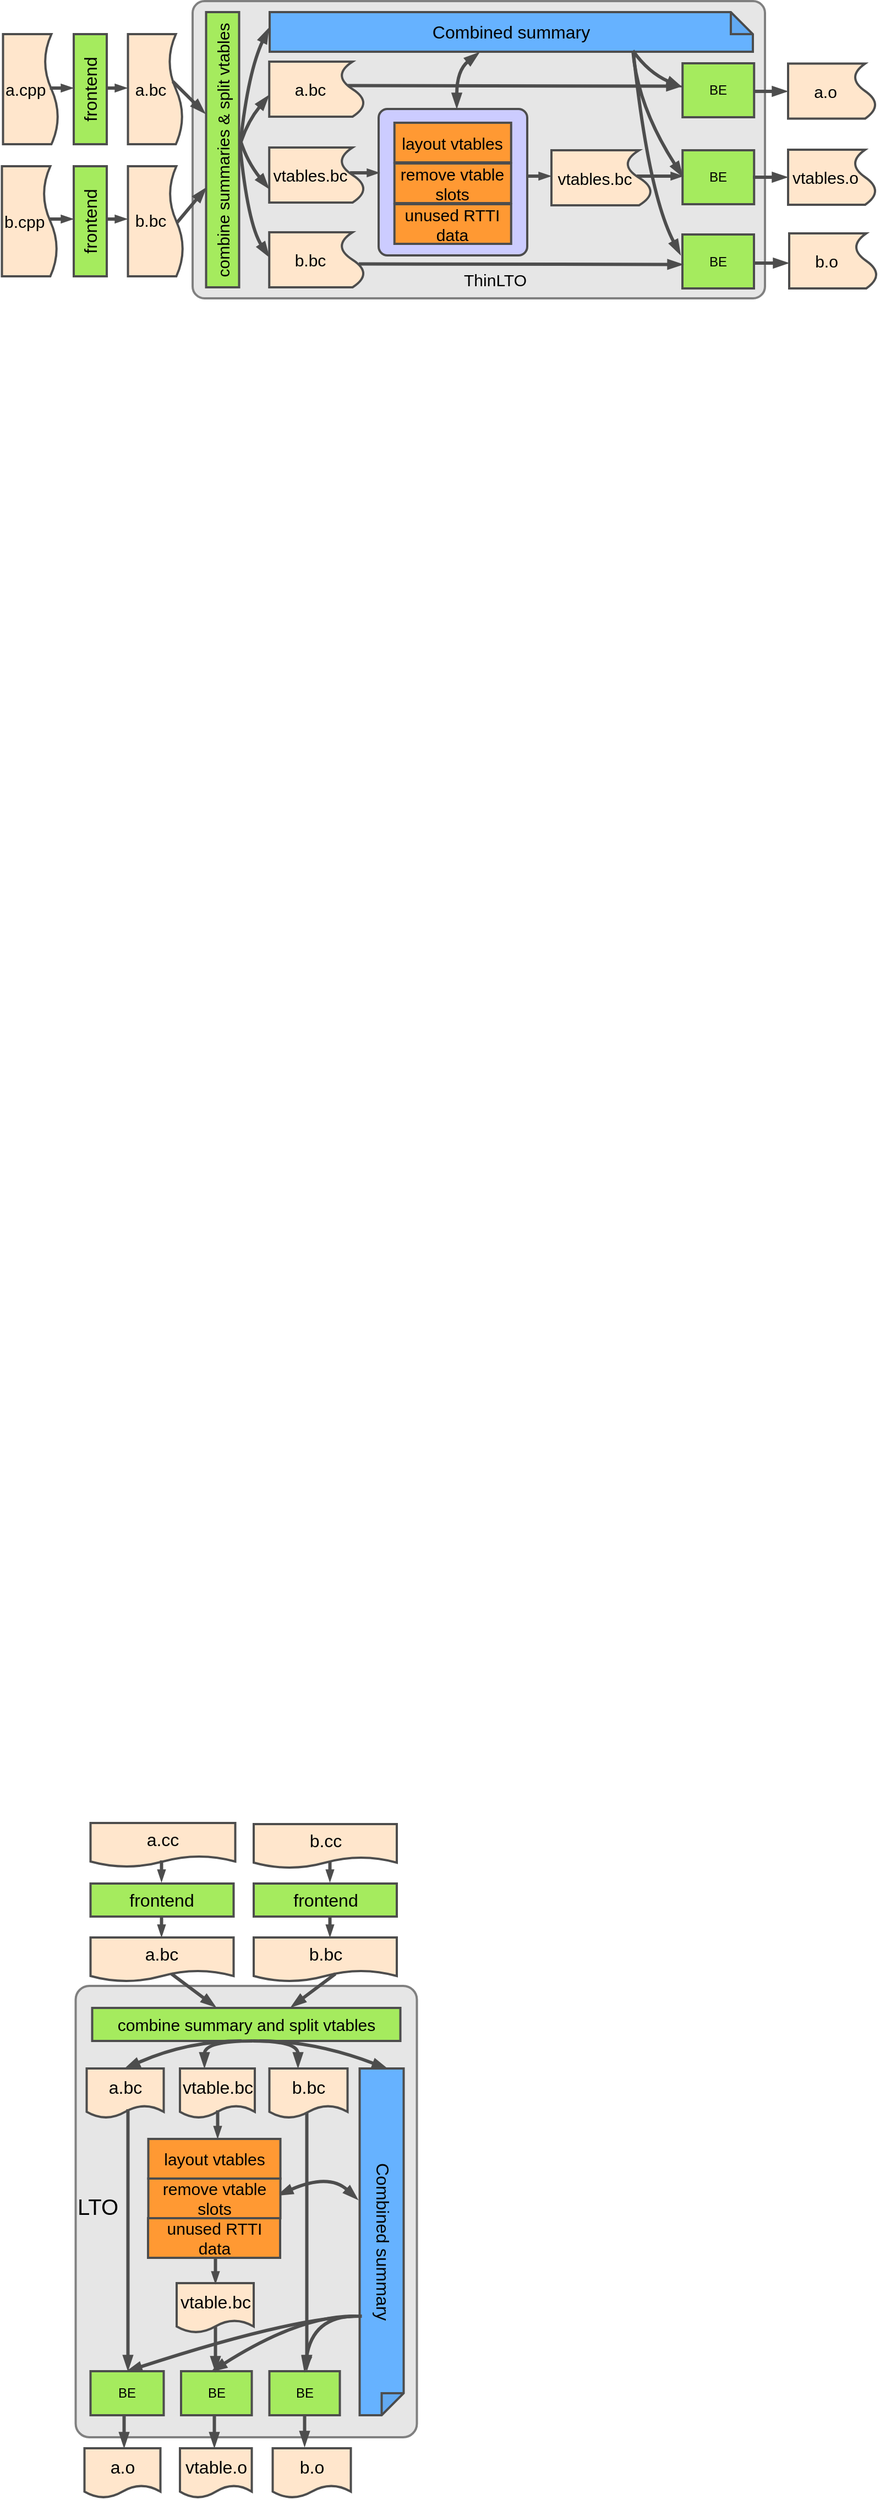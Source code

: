 <mxfile version="24.8.3">
  <diagram name="第 1 页" id="2zGuADt7pfGiUC1_mc8X">
    <mxGraphModel dx="1085" dy="1898" grid="1" gridSize="10" guides="1" tooltips="1" connect="1" arrows="1" fold="1" page="1" pageScale="1" pageWidth="827" pageHeight="1169" math="0" shadow="0">
      <root>
        <mxCell id="0" />
        <mxCell id="1" parent="0" />
        <mxCell id="jAHG6xBxYQ2-jfnXK-rG-210" value="" style="rounded=1;whiteSpace=wrap;html=1;strokeWidth=2;strokeColor=#808080;fillColor=#E6E6E6;perimeterSpacing=0;glass=0;imageWidth=24;arcSize=4;absoluteArcSize=0;direction=south;" vertex="1" parent="1">
          <mxGeometry x="196" y="-525" width="520" height="270" as="geometry" />
        </mxCell>
        <mxCell id="jAHG6xBxYQ2-jfnXK-rG-253" value="" style="rounded=1;whiteSpace=wrap;html=1;fillColor=#CCCCFF;arcSize=6;strokeWidth=2;strokeColor=#4D4D4D;" vertex="1" parent="1">
          <mxGeometry x="365" y="-427" width="135" height="133" as="geometry" />
        </mxCell>
        <mxCell id="jAHG6xBxYQ2-jfnXK-rG-115" value="" style="rounded=1;whiteSpace=wrap;html=1;strokeWidth=2;strokeColor=#808080;fillColor=#E6E6E6;perimeterSpacing=0;glass=0;imageWidth=24;arcSize=4;absoluteArcSize=0;" vertex="1" parent="1">
          <mxGeometry x="89.75" y="1278" width="310" height="410" as="geometry" />
        </mxCell>
        <mxCell id="jAHG6xBxYQ2-jfnXK-rG-61" value="&lt;font style=&quot;font-size: 16px;&quot;&gt;b.cc&lt;/font&gt;" style="shape=document;whiteSpace=wrap;html=1;boundedLbl=1;size=0.25;direction=east;fillColor=#FFE6CC;strokeWidth=2;strokeColor=#4D4D4D;portConstraintRotation=0;autosize=0;fixedWidth=0;noLabel=0;portConstraint=none;" vertex="1" parent="1">
          <mxGeometry x="251.5" y="1131" width="130" height="40" as="geometry" />
        </mxCell>
        <mxCell id="jAHG6xBxYQ2-jfnXK-rG-63" value="&lt;font style=&quot;font-size: 16px;&quot;&gt;frontend&lt;/font&gt;" style="rounded=0;whiteSpace=wrap;html=1;fillColor=#A5EB5E;strokeWidth=2;strokeColor=#4D4D4D;" vertex="1" parent="1">
          <mxGeometry x="251.5" y="1185" width="130" height="30" as="geometry" />
        </mxCell>
        <mxCell id="jAHG6xBxYQ2-jfnXK-rG-65" value="&lt;font style=&quot;font-size: 16px;&quot;&gt;a.bc&lt;/font&gt;" style="shape=document;whiteSpace=wrap;html=1;boundedLbl=1;size=0.25;direction=east;fillColor=#FFE6CC;strokeWidth=2;strokeColor=#4D4D4D;" vertex="1" parent="1">
          <mxGeometry x="103.25" y="1234" width="130" height="40" as="geometry" />
        </mxCell>
        <mxCell id="jAHG6xBxYQ2-jfnXK-rG-66" value="&lt;font style=&quot;font-size: 16px;&quot;&gt;b.bc&lt;/font&gt;" style="shape=document;whiteSpace=wrap;html=1;boundedLbl=1;size=0.25;direction=east;fillColor=#FFE6CC;strokeWidth=2;strokeColor=#4D4D4D;" vertex="1" parent="1">
          <mxGeometry x="251.5" y="1234" width="130" height="40" as="geometry" />
        </mxCell>
        <mxCell id="jAHG6xBxYQ2-jfnXK-rG-67" value="&lt;font style=&quot;font-size: 16px;&quot;&gt;Combined summary&lt;/font&gt;" style="shape=note;whiteSpace=wrap;html=1;backgroundOutline=1;darkOpacity=0.05;direction=east;flipV=1;size=20;textDirection=vertical-lr;fillColor=#66B2FF;strokeWidth=2;strokeColor=#4D4D4D;" vertex="1" parent="1">
          <mxGeometry x="347.75" y="1353" width="40" height="315" as="geometry" />
        </mxCell>
        <mxCell id="jAHG6xBxYQ2-jfnXK-rG-68" value="&lt;font style=&quot;font-size: 15px;&quot;&gt;combine summary and split vtables&lt;/font&gt;" style="rounded=0;whiteSpace=wrap;html=1;strokeWidth=2;fillColor=#A5EB5E;strokeColor=#4D4D4D;" vertex="1" parent="1">
          <mxGeometry x="104.75" y="1298" width="280" height="30" as="geometry" />
        </mxCell>
        <mxCell id="jAHG6xBxYQ2-jfnXK-rG-69" value="&lt;font style=&quot;font-size: 16px;&quot;&gt;a.bc&lt;/font&gt;" style="shape=document;whiteSpace=wrap;html=1;boundedLbl=1;size=0.25;direction=east;strokeWidth=2;strokeColor=#4D4D4D;fillColor=#FFE6CC;" vertex="1" parent="1">
          <mxGeometry x="99.75" y="1353" width="70" height="45" as="geometry" />
        </mxCell>
        <mxCell id="jAHG6xBxYQ2-jfnXK-rG-70" value="&lt;font style=&quot;font-size: 16px;&quot;&gt;vtable.bc&lt;/font&gt;" style="shape=document;whiteSpace=wrap;html=1;boundedLbl=1;size=0.25;direction=east;strokeWidth=2;strokeColor=#4D4D4D;fillColor=#FFE6CC;" vertex="1" parent="1">
          <mxGeometry x="184.5" y="1353" width="68" height="45" as="geometry" />
        </mxCell>
        <mxCell id="jAHG6xBxYQ2-jfnXK-rG-71" value="&lt;font style=&quot;font-size: 16px;&quot;&gt;b.bc&lt;/font&gt;" style="shape=document;whiteSpace=wrap;html=1;boundedLbl=1;size=0.25;direction=east;strokeWidth=2;strokeColor=#4D4D4D;fillColor=#FFE6CC;" vertex="1" parent="1">
          <mxGeometry x="265.75" y="1353" width="71" height="45" as="geometry" />
        </mxCell>
        <mxCell id="jAHG6xBxYQ2-jfnXK-rG-73" value="&lt;font style=&quot;font-size: 16px;&quot;&gt;a.cc&lt;/font&gt;" style="shape=document;whiteSpace=wrap;html=1;boundedLbl=1;size=0.25;direction=east;fillColor=#FFE6CC;strokeWidth=2;strokeColor=#4D4D4D;" vertex="1" parent="1">
          <mxGeometry x="103.25" y="1130" width="131.5" height="40" as="geometry" />
        </mxCell>
        <mxCell id="jAHG6xBxYQ2-jfnXK-rG-75" value="&lt;font style=&quot;font-size: 16px;&quot;&gt;frontend&lt;/font&gt;" style="rounded=0;whiteSpace=wrap;html=1;fillColor=#A5EB5E;strokeWidth=2;strokeColor=#4D4D4D;" vertex="1" parent="1">
          <mxGeometry x="103.25" y="1185" width="130" height="30" as="geometry" />
        </mxCell>
        <mxCell id="jAHG6xBxYQ2-jfnXK-rG-80" value="&lt;font style=&quot;font-size: 16px;&quot;&gt;vtable.bc&lt;/font&gt;" style="shape=document;whiteSpace=wrap;html=1;boundedLbl=1;size=0.25;direction=east;strokeWidth=2;fillColor=#FFE6CC;strokeColor=#4D4D4D;" vertex="1" parent="1">
          <mxGeometry x="181.5" y="1548" width="70" height="45" as="geometry" />
        </mxCell>
        <mxCell id="jAHG6xBxYQ2-jfnXK-rG-81" value="BE" style="rounded=0;whiteSpace=wrap;html=1;strokeWidth=2;fillColor=#A5EB5E;strokeColor=#4D4D4D;" vertex="1" parent="1">
          <mxGeometry x="103.25" y="1628" width="66.5" height="40" as="geometry" />
        </mxCell>
        <mxCell id="jAHG6xBxYQ2-jfnXK-rG-82" value="BE" style="rounded=0;whiteSpace=wrap;html=1;strokeWidth=2;fillColor=#A5EB5E;strokeColor=#4D4D4D;" vertex="1" parent="1">
          <mxGeometry x="185.5" y="1628" width="64.25" height="40" as="geometry" />
        </mxCell>
        <mxCell id="jAHG6xBxYQ2-jfnXK-rG-84" value="BE" style="rounded=0;whiteSpace=wrap;html=1;strokeWidth=2;fillColor=#A5EB5E;strokeColor=#4D4D4D;" vertex="1" parent="1">
          <mxGeometry x="265.75" y="1628" width="64" height="40" as="geometry" />
        </mxCell>
        <mxCell id="jAHG6xBxYQ2-jfnXK-rG-91" value="" style="curved=1;endArrow=none;html=1;rounded=0;strokeWidth=3;endFill=0;startArrow=blockThin;startFill=1;exitX=0.5;exitY=0;exitDx=0;exitDy=0;strokeColor=#4D4D4D;" edge="1" parent="1" source="jAHG6xBxYQ2-jfnXK-rG-69">
          <mxGeometry width="50" height="50" relative="1" as="geometry">
            <mxPoint x="160.5" y="1358" as="sourcePoint" />
            <mxPoint x="240.5" y="1328" as="targetPoint" />
            <Array as="points">
              <mxPoint x="190.5" y="1328" />
            </Array>
          </mxGeometry>
        </mxCell>
        <mxCell id="jAHG6xBxYQ2-jfnXK-rG-92" value="" style="curved=1;endArrow=none;html=1;rounded=0;strokeWidth=3;endFill=0;startArrow=blockThin;startFill=1;strokeColor=#4D4D4D;" edge="1" parent="1">
          <mxGeometry width="50" height="50" relative="1" as="geometry">
            <mxPoint x="206.75" y="1352" as="sourcePoint" />
            <mxPoint x="250.75" y="1328" as="targetPoint" />
            <Array as="points">
              <mxPoint x="206.75" y="1328" />
            </Array>
          </mxGeometry>
        </mxCell>
        <mxCell id="jAHG6xBxYQ2-jfnXK-rG-93" value="" style="curved=1;endArrow=none;html=1;rounded=0;strokeWidth=3;endFill=0;startArrow=blockThin;startFill=1;exitX=0.5;exitY=0;exitDx=0;exitDy=0;strokeColor=#4D4D4D;" edge="1" parent="1">
          <mxGeometry width="50" height="50" relative="1" as="geometry">
            <mxPoint x="291.75" y="1352" as="sourcePoint" />
            <mxPoint x="250.75" y="1328" as="targetPoint" />
            <Array as="points">
              <mxPoint x="291.75" y="1328" />
            </Array>
          </mxGeometry>
        </mxCell>
        <mxCell id="jAHG6xBxYQ2-jfnXK-rG-94" value="" style="curved=1;endArrow=none;html=1;rounded=0;strokeWidth=3;endFill=0;startArrow=blockThin;startFill=1;exitX=0.5;exitY=0;exitDx=0;exitDy=0;strokeColor=#4D4D4D;" edge="1" parent="1">
          <mxGeometry width="50" height="50" relative="1" as="geometry">
            <mxPoint x="372.5" y="1353" as="sourcePoint" />
            <mxPoint x="256.75" y="1328" as="targetPoint" />
            <Array as="points">
              <mxPoint x="306.75" y="1328" />
            </Array>
          </mxGeometry>
        </mxCell>
        <mxCell id="jAHG6xBxYQ2-jfnXK-rG-95" value="" style="endArrow=none;html=1;rounded=0;endFill=0;startArrow=blockThin;startFill=1;strokeWidth=3;strokeColor=#4D4D4D;" edge="1" parent="1">
          <mxGeometry width="50" height="50" relative="1" as="geometry">
            <mxPoint x="137.25" y="1627" as="sourcePoint" />
            <mxPoint x="137.25" y="1390" as="targetPoint" />
          </mxGeometry>
        </mxCell>
        <mxCell id="jAHG6xBxYQ2-jfnXK-rG-96" value="" style="endArrow=none;html=1;rounded=0;endFill=0;startArrow=blockThin;startFill=1;strokeWidth=3;strokeColor=#4D4D4D;" edge="1" parent="1">
          <mxGeometry width="50" height="50" relative="1" as="geometry">
            <mxPoint x="299.75" y="1627" as="sourcePoint" />
            <mxPoint x="299.75" y="1393" as="targetPoint" />
          </mxGeometry>
        </mxCell>
        <mxCell id="jAHG6xBxYQ2-jfnXK-rG-98" value="" style="endArrow=none;html=1;rounded=0;endFill=0;startArrow=blockThin;startFill=1;strokeWidth=3;strokeColor=#4D4D4D;" edge="1" parent="1">
          <mxGeometry width="50" height="50" relative="1" as="geometry">
            <mxPoint x="216.75" y="1628" as="sourcePoint" />
            <mxPoint x="216.75" y="1587" as="targetPoint" />
          </mxGeometry>
        </mxCell>
        <mxCell id="jAHG6xBxYQ2-jfnXK-rG-99" value="" style="curved=1;endArrow=blockThin;html=1;rounded=0;strokeWidth=3;strokeColor=#4D4D4D;endFill=1;" edge="1" parent="1">
          <mxGeometry width="50" height="50" relative="1" as="geometry">
            <mxPoint x="344.75" y="1578" as="sourcePoint" />
            <mxPoint x="297.75" y="1628" as="targetPoint" />
            <Array as="points">
              <mxPoint x="304.76" y="1578" />
            </Array>
          </mxGeometry>
        </mxCell>
        <mxCell id="jAHG6xBxYQ2-jfnXK-rG-102" value="" style="curved=1;endArrow=blockThin;html=1;rounded=0;strokeWidth=3;strokeColor=#4D4D4D;endFill=1;" edge="1" parent="1">
          <mxGeometry width="50" height="50" relative="1" as="geometry">
            <mxPoint x="342.26" y="1578" as="sourcePoint" />
            <mxPoint x="213.75" y="1628" as="targetPoint" />
            <Array as="points">
              <mxPoint x="292.26" y="1578" />
            </Array>
          </mxGeometry>
        </mxCell>
        <mxCell id="jAHG6xBxYQ2-jfnXK-rG-103" value="" style="curved=1;endArrow=blockThin;html=1;rounded=0;strokeWidth=3;entryX=0.5;entryY=0;entryDx=0;entryDy=0;strokeColor=#4D4D4D;endFill=1;" edge="1" parent="1" target="jAHG6xBxYQ2-jfnXK-rG-81">
          <mxGeometry width="50" height="50" relative="1" as="geometry">
            <mxPoint x="349.75" y="1578" as="sourcePoint" />
            <mxPoint x="219.75" y="1638" as="targetPoint" />
            <Array as="points">
              <mxPoint x="289.75" y="1578" />
            </Array>
          </mxGeometry>
        </mxCell>
        <mxCell id="jAHG6xBxYQ2-jfnXK-rG-104" value="" style="curved=1;endArrow=blockThin;html=1;rounded=0;strokeWidth=3;entryX=1;entryY=0.5;entryDx=0;entryDy=0;exitX=-0.05;exitY=0.623;exitDx=0;exitDy=0;exitPerimeter=0;startArrow=blockThin;startFill=1;endFill=1;strokeColor=#4D4D4D;" edge="1" parent="1" source="jAHG6xBxYQ2-jfnXK-rG-67">
          <mxGeometry width="50" height="50" relative="1" as="geometry">
            <mxPoint x="359.75" y="1588" as="sourcePoint" />
            <mxPoint x="273.75" y="1468" as="targetPoint" />
            <Array as="points">
              <mxPoint x="319.75" y="1448" />
            </Array>
          </mxGeometry>
        </mxCell>
        <mxCell id="jAHG6xBxYQ2-jfnXK-rG-107" value="" style="endArrow=blockThin;html=1;rounded=0;strokeWidth=3;endFill=1;strokeColor=#4D4D4D;startSize=5;endSize=3;" edge="1" parent="1">
          <mxGeometry width="50" height="50" relative="1" as="geometry">
            <mxPoint x="218.75" y="1391" as="sourcePoint" />
            <mxPoint x="218.75" y="1416" as="targetPoint" />
          </mxGeometry>
        </mxCell>
        <mxCell id="jAHG6xBxYQ2-jfnXK-rG-108" value="" style="endArrow=blockThin;html=1;rounded=0;strokeWidth=3;endFill=1;strokeColor=#4D4D4D;endSize=3;" edge="1" parent="1">
          <mxGeometry width="50" height="50" relative="1" as="geometry">
            <mxPoint x="216.75" y="1525" as="sourcePoint" />
            <mxPoint x="216.75" y="1548" as="targetPoint" />
          </mxGeometry>
        </mxCell>
        <mxCell id="jAHG6xBxYQ2-jfnXK-rG-110" value="&lt;font style=&quot;font-size: 15px;&quot;&gt;layout vtables&lt;/font&gt;" style="rounded=0;whiteSpace=wrap;html=1;strokeWidth=2;fillColor=#FF9933;strokeColor=#4D4D4D;" vertex="1" parent="1">
          <mxGeometry x="155.75" y="1417" width="120" height="36" as="geometry" />
        </mxCell>
        <mxCell id="jAHG6xBxYQ2-jfnXK-rG-111" value="&lt;font style=&quot;font-size: 15px;&quot;&gt;remove vtable slots&lt;/font&gt;" style="rounded=0;whiteSpace=wrap;html=1;strokeWidth=2;strokeColor=#4D4D4D;fillColor=#FF9933;" vertex="1" parent="1">
          <mxGeometry x="155.75" y="1453" width="120" height="36" as="geometry" />
        </mxCell>
        <mxCell id="jAHG6xBxYQ2-jfnXK-rG-113" value="&lt;span style=&quot;font-size: 15px;&quot;&gt;unused RTTI data&lt;/span&gt;" style="rounded=0;whiteSpace=wrap;html=1;strokeWidth=2;strokeColor=#4D4D4D;fillColor=#FF9933;" vertex="1" parent="1">
          <mxGeometry x="155.5" y="1489" width="120" height="36" as="geometry" />
        </mxCell>
        <mxCell id="jAHG6xBxYQ2-jfnXK-rG-116" value="" style="endArrow=blockThin;html=1;rounded=0;strokeWidth=3;endFill=1;exitX=0.473;exitY=1;exitDx=0;exitDy=0;exitPerimeter=0;strokeColor=#4D4D4D;" edge="1" parent="1">
          <mxGeometry width="50" height="50" relative="1" as="geometry">
            <mxPoint x="325.75" y="1267" as="sourcePoint" />
            <mxPoint x="285.75" y="1297" as="targetPoint" />
          </mxGeometry>
        </mxCell>
        <mxCell id="jAHG6xBxYQ2-jfnXK-rG-117" value="" style="endArrow=blockThin;html=1;rounded=0;strokeWidth=3;endFill=1;strokeColor=#4D4D4D;endSize=3;" edge="1" parent="1">
          <mxGeometry width="50" height="50" relative="1" as="geometry">
            <mxPoint x="320.75" y="1214" as="sourcePoint" />
            <mxPoint x="320.75" y="1233" as="targetPoint" />
          </mxGeometry>
        </mxCell>
        <mxCell id="jAHG6xBxYQ2-jfnXK-rG-118" value="" style="endArrow=blockThin;html=1;rounded=0;strokeWidth=3;endFill=1;strokeColor=#4D4D4D;endSize=3;" edge="1" parent="1">
          <mxGeometry width="50" height="50" relative="1" as="geometry">
            <mxPoint x="167.75" y="1214" as="sourcePoint" />
            <mxPoint x="167.75" y="1233" as="targetPoint" />
          </mxGeometry>
        </mxCell>
        <mxCell id="jAHG6xBxYQ2-jfnXK-rG-119" value="" style="endArrow=blockThin;html=1;rounded=0;strokeWidth=3;endFill=1;strokeColor=#4D4D4D;endSize=3;" edge="1" parent="1">
          <mxGeometry width="50" height="50" relative="1" as="geometry">
            <mxPoint x="320.75" y="1165" as="sourcePoint" />
            <mxPoint x="320.75" y="1183" as="targetPoint" />
          </mxGeometry>
        </mxCell>
        <mxCell id="jAHG6xBxYQ2-jfnXK-rG-120" value="" style="endArrow=blockThin;html=1;rounded=0;strokeWidth=3;endFill=1;strokeColor=#4D4D4D;endSize=3;" edge="1" parent="1">
          <mxGeometry width="50" height="50" relative="1" as="geometry">
            <mxPoint x="167.75" y="1164" as="sourcePoint" />
            <mxPoint x="167.75" y="1183" as="targetPoint" />
          </mxGeometry>
        </mxCell>
        <mxCell id="jAHG6xBxYQ2-jfnXK-rG-121" value="&lt;font style=&quot;font-size: 16px;&quot;&gt;a.o&lt;/font&gt;" style="shape=document;whiteSpace=wrap;html=1;boundedLbl=1;size=0.25;direction=east;strokeWidth=2;strokeColor=#4D4D4D;fillColor=#FFE6CC;" vertex="1" parent="1">
          <mxGeometry x="97.75" y="1698" width="69" height="45" as="geometry" />
        </mxCell>
        <mxCell id="jAHG6xBxYQ2-jfnXK-rG-122" value="&lt;span style=&quot;font-size: 16px;&quot;&gt;vtable.o&lt;/span&gt;" style="shape=document;whiteSpace=wrap;html=1;boundedLbl=1;size=0.25;direction=east;strokeWidth=2;strokeColor=#4D4D4D;fillColor=#FFE6CC;" vertex="1" parent="1">
          <mxGeometry x="184.5" y="1698" width="65.25" height="45" as="geometry" />
        </mxCell>
        <mxCell id="jAHG6xBxYQ2-jfnXK-rG-123" value="&lt;font style=&quot;font-size: 16px;&quot;&gt;b.o&lt;/font&gt;" style="shape=document;whiteSpace=wrap;html=1;boundedLbl=1;size=0.25;direction=east;strokeWidth=2;strokeColor=#4D4D4D;fillColor=#FFE6CC;" vertex="1" parent="1">
          <mxGeometry x="268.75" y="1698" width="71" height="45" as="geometry" />
        </mxCell>
        <mxCell id="jAHG6xBxYQ2-jfnXK-rG-124" value="" style="endArrow=none;html=1;rounded=0;endFill=0;startArrow=blockThin;startFill=1;strokeWidth=3;strokeColor=#4D4D4D;" edge="1" parent="1">
          <mxGeometry width="50" height="50" relative="1" as="geometry">
            <mxPoint x="215.75" y="1697" as="sourcePoint" />
            <mxPoint x="215.75" y="1669" as="targetPoint" />
          </mxGeometry>
        </mxCell>
        <mxCell id="jAHG6xBxYQ2-jfnXK-rG-125" value="" style="endArrow=none;html=1;rounded=0;endFill=0;startArrow=blockThin;startFill=1;strokeWidth=3;strokeColor=#4D4D4D;" edge="1" parent="1">
          <mxGeometry width="50" height="50" relative="1" as="geometry">
            <mxPoint x="133.75" y="1697" as="sourcePoint" />
            <mxPoint x="133.75" y="1668" as="targetPoint" />
          </mxGeometry>
        </mxCell>
        <mxCell id="jAHG6xBxYQ2-jfnXK-rG-126" value="" style="endArrow=none;html=1;rounded=0;endFill=0;startArrow=blockThin;startFill=1;strokeWidth=3;strokeColor=#4D4D4D;" edge="1" parent="1">
          <mxGeometry width="50" height="50" relative="1" as="geometry">
            <mxPoint x="297.75" y="1696" as="sourcePoint" />
            <mxPoint x="297.75" y="1668" as="targetPoint" />
          </mxGeometry>
        </mxCell>
        <mxCell id="jAHG6xBxYQ2-jfnXK-rG-128" value="" style="endArrow=blockThin;html=1;rounded=0;strokeWidth=3;endFill=1;exitX=0.473;exitY=1;exitDx=0;exitDy=0;exitPerimeter=0;strokeColor=#4D4D4D;" edge="1" parent="1">
          <mxGeometry width="50" height="50" relative="1" as="geometry">
            <mxPoint x="176.75" y="1267" as="sourcePoint" />
            <mxPoint x="216.75" y="1297" as="targetPoint" />
          </mxGeometry>
        </mxCell>
        <mxCell id="jAHG6xBxYQ2-jfnXK-rG-129" value="&lt;font style=&quot;font-size: 20px;&quot;&gt;LTO&lt;/font&gt;" style="rounded=0;whiteSpace=wrap;html=1;fillColor=#E6E6E6;strokeColor=none;textDirection=rtl;flipH=1;flipV=1;direction=south;" vertex="1" parent="1">
          <mxGeometry x="94.75" y="1453" width="30" height="50" as="geometry" />
        </mxCell>
        <mxCell id="jAHG6xBxYQ2-jfnXK-rG-163" value="" style="curved=1;endArrow=blockThin;html=1;rounded=0;strokeWidth=3;endFill=1;startArrow=blockThin;startFill=1;strokeColor=#4D4D4D;" edge="1" parent="1">
          <mxGeometry width="50" height="50" relative="1" as="geometry">
            <mxPoint x="456" y="-478" as="sourcePoint" />
            <mxPoint x="436" y="-428" as="targetPoint" />
            <Array as="points">
              <mxPoint x="436" y="-462" />
            </Array>
          </mxGeometry>
        </mxCell>
        <mxCell id="jAHG6xBxYQ2-jfnXK-rG-189" value="&lt;font style=&quot;font-size: 15px;&quot;&gt;ThinLTO&lt;/font&gt;" style="rounded=0;whiteSpace=wrap;html=1;fillColor=#E6E6E6;strokeColor=none;textDirection=rtl;flipH=1;flipV=1;direction=south;" vertex="1" parent="1">
          <mxGeometry x="440.5" y="-282" width="60" height="20" as="geometry" />
        </mxCell>
        <mxCell id="jAHG6xBxYQ2-jfnXK-rG-192" value="&lt;font style=&quot;font-size: 15px;&quot;&gt;b.cpp&lt;/font&gt;" style="shape=document;whiteSpace=wrap;html=1;boundedLbl=1;size=0.25;direction=north;fillColor=#FFE6CC;strokeWidth=2;strokeColor=#4D4D4D;align=left;" vertex="1" parent="1">
          <mxGeometry x="22.75" y="-375" width="50.25" height="100" as="geometry" />
        </mxCell>
        <mxCell id="jAHG6xBxYQ2-jfnXK-rG-193" value="&lt;font style=&quot;font-size: 16px;&quot;&gt;frontend&lt;/font&gt;" style="rounded=0;whiteSpace=wrap;html=1;fillColor=#A5EB5E;strokeWidth=2;strokeColor=#4D4D4D;direction=south;textDirection=ltr;horizontal=0;" vertex="1" parent="1">
          <mxGeometry x="88" y="-495" width="30" height="100" as="geometry" />
        </mxCell>
        <mxCell id="jAHG6xBxYQ2-jfnXK-rG-206" value="&lt;font style=&quot;font-size: 16px;&quot;&gt;frontend&lt;/font&gt;" style="rounded=0;whiteSpace=wrap;html=1;fillColor=#A5EB5E;strokeWidth=2;strokeColor=#4D4D4D;direction=south;textDirection=ltr;horizontal=0;" vertex="1" parent="1">
          <mxGeometry x="88" y="-375" width="30" height="100" as="geometry" />
        </mxCell>
        <mxCell id="jAHG6xBxYQ2-jfnXK-rG-211" value="&lt;font style=&quot;font-size: 15px;&quot;&gt;combine summaries &amp;amp; split vtables&lt;/font&gt;" style="rounded=0;whiteSpace=wrap;html=1;fillColor=#A5EB5E;strokeWidth=2;strokeColor=#4D4D4D;direction=south;textDirection=ltr;horizontal=0;" vertex="1" parent="1">
          <mxGeometry x="208.25" y="-515" width="30" height="250" as="geometry" />
        </mxCell>
        <mxCell id="jAHG6xBxYQ2-jfnXK-rG-213" value="&lt;font style=&quot;font-size: 15px;&quot;&gt;a.bc&lt;/font&gt;" style="shape=document;whiteSpace=wrap;html=1;boundedLbl=1;size=0.25;direction=north;fillColor=#FFE6CC;strokeWidth=2;strokeColor=#4D4D4D;align=center;" vertex="1" parent="1">
          <mxGeometry x="265.62" y="-470" width="86.5" height="50" as="geometry" />
        </mxCell>
        <mxCell id="jAHG6xBxYQ2-jfnXK-rG-215" value="&lt;font style=&quot;font-size: 15px;&quot;&gt;vtables.bc&lt;/font&gt;" style="shape=document;whiteSpace=wrap;html=1;boundedLbl=1;size=0.25;direction=north;fillColor=#FFE6CC;strokeWidth=2;strokeColor=#4D4D4D;align=center;" vertex="1" parent="1">
          <mxGeometry x="265.62" y="-392" width="86.5" height="50" as="geometry" />
        </mxCell>
        <mxCell id="jAHG6xBxYQ2-jfnXK-rG-216" value="&lt;font style=&quot;font-size: 15px;&quot;&gt;b.bc&lt;/font&gt;" style="shape=document;whiteSpace=wrap;html=1;boundedLbl=1;size=0.25;direction=north;fillColor=#FFE6CC;strokeWidth=2;strokeColor=#4D4D4D;align=center;" vertex="1" parent="1">
          <mxGeometry x="265.62" y="-315" width="86.5" height="50" as="geometry" />
        </mxCell>
        <mxCell id="jAHG6xBxYQ2-jfnXK-rG-217" value="&lt;font style=&quot;font-size: 16px;&quot;&gt;Combined summary&lt;/font&gt;" style="shape=note;whiteSpace=wrap;html=1;backgroundOutline=1;darkOpacity=0.05;direction=south;flipV=1;size=20;textDirection=rtl;fillColor=#66B2FF;strokeWidth=2;strokeColor=#4D4D4D;" vertex="1" parent="1">
          <mxGeometry x="266" y="-515" width="439" height="36" as="geometry" />
        </mxCell>
        <mxCell id="jAHG6xBxYQ2-jfnXK-rG-218" value="&lt;font style=&quot;font-size: 15px;&quot;&gt;layout vtables&lt;/font&gt;" style="rounded=0;whiteSpace=wrap;html=1;strokeWidth=2;fillColor=#FF9933;strokeColor=#4D4D4D;" vertex="1" parent="1">
          <mxGeometry x="379.37" y="-414.5" width="106" height="36" as="geometry" />
        </mxCell>
        <mxCell id="jAHG6xBxYQ2-jfnXK-rG-219" value="&lt;font style=&quot;font-size: 15px;&quot;&gt;remove vtable slots&lt;/font&gt;" style="rounded=0;whiteSpace=wrap;html=1;strokeWidth=2;strokeColor=#4D4D4D;fillColor=#FF9933;" vertex="1" parent="1">
          <mxGeometry x="379.37" y="-377.5" width="106" height="36" as="geometry" />
        </mxCell>
        <mxCell id="jAHG6xBxYQ2-jfnXK-rG-220" value="&lt;span style=&quot;font-size: 15px;&quot;&gt;unused RTTI data&lt;/span&gt;" style="rounded=0;whiteSpace=wrap;html=1;strokeWidth=2;strokeColor=#4D4D4D;fillColor=#FF9933;" vertex="1" parent="1">
          <mxGeometry x="379.37" y="-340.5" width="106" height="36" as="geometry" />
        </mxCell>
        <mxCell id="jAHG6xBxYQ2-jfnXK-rG-221" value="&lt;font style=&quot;font-size: 15px;&quot;&gt;vtables.bc&lt;/font&gt;" style="shape=document;whiteSpace=wrap;html=1;boundedLbl=1;size=0.25;direction=north;fillColor=#FFE6CC;strokeWidth=2;strokeColor=#4D4D4D;align=center;" vertex="1" parent="1">
          <mxGeometry x="522" y="-389.5" width="91" height="50" as="geometry" />
        </mxCell>
        <mxCell id="jAHG6xBxYQ2-jfnXK-rG-222" value="BE" style="rounded=0;whiteSpace=wrap;html=1;strokeWidth=2;fillColor=#A5EB5E;strokeColor=#4D4D4D;direction=south;" vertex="1" parent="1">
          <mxGeometry x="641.12" y="-468.5" width="65" height="49" as="geometry" />
        </mxCell>
        <mxCell id="jAHG6xBxYQ2-jfnXK-rG-226" value="&lt;font style=&quot;font-size: 15px;&quot;&gt;a.cpp&lt;/font&gt;" style="shape=document;whiteSpace=wrap;html=1;boundedLbl=1;size=0.25;direction=north;fillColor=#FFE6CC;strokeWidth=2;strokeColor=#4D4D4D;align=left;" vertex="1" parent="1">
          <mxGeometry x="23.75" y="-495" width="50.25" height="100" as="geometry" />
        </mxCell>
        <mxCell id="jAHG6xBxYQ2-jfnXK-rG-227" value="&lt;blockquote style=&quot;margin: 0 0 0 40px; border: none; padding: 0px;&quot;&gt;&lt;br&gt;&lt;/blockquote&gt;" style="shape=document;whiteSpace=wrap;html=1;boundedLbl=1;size=0.25;direction=north;fillColor=#FFE6CC;strokeWidth=2;strokeColor=#4D4D4D;align=right;" vertex="1" parent="1">
          <mxGeometry x="137.25" y="-495" width="49.75" height="100" as="geometry" />
        </mxCell>
        <mxCell id="jAHG6xBxYQ2-jfnXK-rG-228" value="" style="shape=document;whiteSpace=wrap;html=1;boundedLbl=1;size=0.25;direction=north;fillColor=#FFE6CC;strokeWidth=2;strokeColor=#4D4D4D;align=left;" vertex="1" parent="1">
          <mxGeometry x="137.25" y="-375" width="50.25" height="100" as="geometry" />
        </mxCell>
        <mxCell id="jAHG6xBxYQ2-jfnXK-rG-229" value="BE" style="rounded=0;whiteSpace=wrap;html=1;strokeWidth=2;fillColor=#A5EB5E;strokeColor=#4D4D4D;direction=south;" vertex="1" parent="1">
          <mxGeometry x="641.12" y="-389.5" width="65" height="49" as="geometry" />
        </mxCell>
        <mxCell id="jAHG6xBxYQ2-jfnXK-rG-230" value="BE" style="rounded=0;whiteSpace=wrap;html=1;strokeWidth=2;fillColor=#A5EB5E;strokeColor=#4D4D4D;direction=south;" vertex="1" parent="1">
          <mxGeometry x="641" y="-313" width="65" height="49" as="geometry" />
        </mxCell>
        <mxCell id="jAHG6xBxYQ2-jfnXK-rG-232" value="" style="endArrow=none;html=1;rounded=0;endFill=0;startArrow=blockThin;startFill=1;strokeWidth=3;strokeColor=#4D4D4D;" edge="1" parent="1">
          <mxGeometry width="50" height="50" relative="1" as="geometry">
            <mxPoint x="641" y="-285.75" as="sourcePoint" />
            <mxPoint x="347" y="-286.25" as="targetPoint" />
          </mxGeometry>
        </mxCell>
        <mxCell id="jAHG6xBxYQ2-jfnXK-rG-233" value="" style="curved=1;endArrow=none;html=1;rounded=0;strokeWidth=3;endFill=0;startArrow=blockThin;startFill=1;strokeColor=#4D4D4D;" edge="1" parent="1">
          <mxGeometry width="50" height="50" relative="1" as="geometry">
            <mxPoint x="265" y="-500" as="sourcePoint" />
            <mxPoint x="239" y="-392" as="targetPoint" />
            <Array as="points">
              <mxPoint x="246" y="-460" />
            </Array>
          </mxGeometry>
        </mxCell>
        <mxCell id="jAHG6xBxYQ2-jfnXK-rG-234" value="" style="curved=1;endArrow=none;html=1;rounded=0;strokeWidth=3;endFill=0;startArrow=blockThin;startFill=1;strokeColor=#4D4D4D;" edge="1" parent="1">
          <mxGeometry width="50" height="50" relative="1" as="geometry">
            <mxPoint x="265.25" y="-293" as="sourcePoint" />
            <mxPoint x="239" y="-394" as="targetPoint" />
            <Array as="points">
              <mxPoint x="246.25" y="-322" />
            </Array>
          </mxGeometry>
        </mxCell>
        <mxCell id="jAHG6xBxYQ2-jfnXK-rG-235" value="" style="curved=1;endArrow=none;html=1;rounded=0;strokeWidth=3;endFill=0;startArrow=blockThin;startFill=1;strokeColor=#4D4D4D;" edge="1" parent="1">
          <mxGeometry width="50" height="50" relative="1" as="geometry">
            <mxPoint x="265" y="-439" as="sourcePoint" />
            <mxPoint x="239.25" y="-395" as="targetPoint" />
            <Array as="points">
              <mxPoint x="245.5" y="-415" />
            </Array>
          </mxGeometry>
        </mxCell>
        <mxCell id="jAHG6xBxYQ2-jfnXK-rG-236" value="" style="curved=1;endArrow=none;html=1;rounded=0;strokeWidth=3;endFill=0;startArrow=blockThin;startFill=1;strokeColor=#4D4D4D;" edge="1" parent="1">
          <mxGeometry width="50" height="50" relative="1" as="geometry">
            <mxPoint x="265" y="-355" as="sourcePoint" />
            <mxPoint x="239.25" y="-399" as="targetPoint" />
            <Array as="points">
              <mxPoint x="245.5" y="-379" />
            </Array>
          </mxGeometry>
        </mxCell>
        <mxCell id="jAHG6xBxYQ2-jfnXK-rG-239" value="" style="endArrow=blockThin;html=1;rounded=0;strokeWidth=3;endFill=1;strokeColor=#4D4D4D;endSize=3;" edge="1" parent="1">
          <mxGeometry width="50" height="50" relative="1" as="geometry">
            <mxPoint x="66.3" y="-446" as="sourcePoint" />
            <mxPoint x="87" y="-446" as="targetPoint" />
          </mxGeometry>
        </mxCell>
        <mxCell id="jAHG6xBxYQ2-jfnXK-rG-240" value="" style="endArrow=blockThin;html=1;rounded=0;strokeWidth=3;endFill=1;strokeColor=#4D4D4D;endSize=3;" edge="1" parent="1">
          <mxGeometry width="50" height="50" relative="1" as="geometry">
            <mxPoint x="117" y="-446" as="sourcePoint" />
            <mxPoint x="136" y="-446" as="targetPoint" />
          </mxGeometry>
        </mxCell>
        <mxCell id="jAHG6xBxYQ2-jfnXK-rG-242" value="" style="endArrow=blockThin;html=1;rounded=0;strokeWidth=3;endFill=1;strokeColor=#4D4D4D;endSize=3;" edge="1" parent="1">
          <mxGeometry width="50" height="50" relative="1" as="geometry">
            <mxPoint x="339" y="-369" as="sourcePoint" />
            <mxPoint x="365" y="-369" as="targetPoint" />
          </mxGeometry>
        </mxCell>
        <mxCell id="jAHG6xBxYQ2-jfnXK-rG-244" value="" style="curved=1;endArrow=blockThin;html=1;rounded=0;strokeWidth=3;strokeColor=#4D4D4D;endFill=1;" edge="1" parent="1">
          <mxGeometry width="50" height="50" relative="1" as="geometry">
            <mxPoint x="596" y="-480" as="sourcePoint" />
            <mxPoint x="640" y="-447" as="targetPoint" />
            <Array as="points">
              <mxPoint x="610" y="-460" />
            </Array>
          </mxGeometry>
        </mxCell>
        <mxCell id="jAHG6xBxYQ2-jfnXK-rG-246" value="&lt;font style=&quot;font-size: 15px;&quot;&gt;vtables.o&lt;/font&gt;" style="shape=document;whiteSpace=wrap;html=1;boundedLbl=1;size=0.25;direction=north;fillColor=#FFE6CC;strokeWidth=2;strokeColor=#4D4D4D;align=center;" vertex="1" parent="1">
          <mxGeometry x="737" y="-390" width="80" height="50" as="geometry" />
        </mxCell>
        <mxCell id="jAHG6xBxYQ2-jfnXK-rG-247" value="" style="curved=1;endArrow=blockThin;html=1;rounded=0;strokeWidth=3;strokeColor=#4D4D4D;endFill=1;" edge="1" parent="1">
          <mxGeometry width="50" height="50" relative="1" as="geometry">
            <mxPoint x="596" y="-480" as="sourcePoint" />
            <mxPoint x="641" y="-366" as="targetPoint" />
            <Array as="points">
              <mxPoint x="600" y="-430" />
            </Array>
          </mxGeometry>
        </mxCell>
        <mxCell id="jAHG6xBxYQ2-jfnXK-rG-248" value="" style="curved=1;endArrow=blockThin;html=1;rounded=0;strokeWidth=3;strokeColor=#4D4D4D;endFill=1;" edge="1" parent="1">
          <mxGeometry width="50" height="50" relative="1" as="geometry">
            <mxPoint x="596.24" y="-480" as="sourcePoint" />
            <mxPoint x="639" y="-295" as="targetPoint" />
            <Array as="points">
              <mxPoint x="610" y="-350" />
            </Array>
          </mxGeometry>
        </mxCell>
        <mxCell id="jAHG6xBxYQ2-jfnXK-rG-249" value="" style="endArrow=blockThin;html=1;rounded=0;strokeWidth=3;endFill=1;strokeColor=#4D4D4D;endSize=3;" edge="1" parent="1">
          <mxGeometry width="50" height="50" relative="1" as="geometry">
            <mxPoint x="599.5" y="-366" as="sourcePoint" />
            <mxPoint x="641" y="-366" as="targetPoint" />
          </mxGeometry>
        </mxCell>
        <mxCell id="jAHG6xBxYQ2-jfnXK-rG-254" value="" style="endArrow=blockThin;html=1;rounded=0;strokeWidth=3;endFill=1;strokeColor=#4D4D4D;endSize=3;" edge="1" parent="1">
          <mxGeometry width="50" height="50" relative="1" as="geometry">
            <mxPoint x="500" y="-366" as="sourcePoint" />
            <mxPoint x="521" y="-366" as="targetPoint" />
          </mxGeometry>
        </mxCell>
        <mxCell id="jAHG6xBxYQ2-jfnXK-rG-255" value="" style="endArrow=blockThin;html=1;rounded=0;strokeWidth=3;endFill=1;strokeColor=#4D4D4D;endSize=3;" edge="1" parent="1">
          <mxGeometry width="50" height="50" relative="1" as="geometry">
            <mxPoint x="117" y="-327" as="sourcePoint" />
            <mxPoint x="136" y="-327" as="targetPoint" />
          </mxGeometry>
        </mxCell>
        <mxCell id="jAHG6xBxYQ2-jfnXK-rG-258" value="" style="endArrow=blockThin;html=1;rounded=0;strokeWidth=3;endFill=1;strokeColor=#4D4D4D;endSize=3;" edge="1" parent="1">
          <mxGeometry width="50" height="50" relative="1" as="geometry">
            <mxPoint x="66.3" y="-327" as="sourcePoint" />
            <mxPoint x="87" y="-327" as="targetPoint" />
          </mxGeometry>
        </mxCell>
        <mxCell id="jAHG6xBxYQ2-jfnXK-rG-259" value="&lt;font style=&quot;font-size: 15px;&quot;&gt;a.bc&lt;/font&gt;" style="rounded=0;whiteSpace=wrap;html=1;strokeColor=none;fillColor=none;" vertex="1" parent="1">
          <mxGeometry x="131" y="-455" width="53.5" height="20" as="geometry" />
        </mxCell>
        <mxCell id="jAHG6xBxYQ2-jfnXK-rG-260" value="&lt;font style=&quot;font-size: 15px;&quot;&gt;b.bc&lt;/font&gt;" style="rounded=0;whiteSpace=wrap;html=1;strokeColor=none;fillColor=none;" vertex="1" parent="1">
          <mxGeometry x="131" y="-336" width="53.5" height="20" as="geometry" />
        </mxCell>
        <mxCell id="jAHG6xBxYQ2-jfnXK-rG-263" value="&lt;font style=&quot;font-size: 15px;&quot;&gt;b.o&lt;/font&gt;" style="shape=document;whiteSpace=wrap;html=1;boundedLbl=1;size=0.25;direction=north;fillColor=#FFE6CC;strokeWidth=2;strokeColor=#4D4D4D;align=center;" vertex="1" parent="1">
          <mxGeometry x="738" y="-314" width="80" height="50" as="geometry" />
        </mxCell>
        <mxCell id="jAHG6xBxYQ2-jfnXK-rG-264" value="&lt;font style=&quot;font-size: 15px;&quot;&gt;a.o&lt;/font&gt;" style="shape=document;whiteSpace=wrap;html=1;boundedLbl=1;size=0.25;direction=north;fillColor=#FFE6CC;strokeWidth=2;strokeColor=#4D4D4D;align=center;" vertex="1" parent="1">
          <mxGeometry x="737" y="-468.25" width="80" height="50" as="geometry" />
        </mxCell>
        <mxCell id="jAHG6xBxYQ2-jfnXK-rG-265" value="" style="endArrow=none;html=1;rounded=0;endFill=0;startArrow=blockThin;startFill=1;strokeWidth=3;strokeColor=#4D4D4D;" edge="1" parent="1">
          <mxGeometry width="50" height="50" relative="1" as="geometry">
            <mxPoint x="640" y="-447.75" as="sourcePoint" />
            <mxPoint x="337" y="-448.25" as="targetPoint" />
          </mxGeometry>
        </mxCell>
        <mxCell id="jAHG6xBxYQ2-jfnXK-rG-266" value="" style="endArrow=none;html=1;rounded=0;endFill=0;startArrow=blockThin;startFill=1;strokeWidth=3;strokeColor=#4D4D4D;" edge="1" parent="1">
          <mxGeometry width="50" height="50" relative="1" as="geometry">
            <mxPoint x="736" y="-365" as="sourcePoint" />
            <mxPoint x="705" y="-365" as="targetPoint" />
          </mxGeometry>
        </mxCell>
        <mxCell id="jAHG6xBxYQ2-jfnXK-rG-268" value="" style="endArrow=none;html=1;rounded=0;endFill=0;startArrow=blockThin;startFill=1;strokeWidth=3;strokeColor=#4D4D4D;" edge="1" parent="1">
          <mxGeometry width="50" height="50" relative="1" as="geometry">
            <mxPoint x="737" y="-287" as="sourcePoint" />
            <mxPoint x="705" y="-287" as="targetPoint" />
          </mxGeometry>
        </mxCell>
        <mxCell id="jAHG6xBxYQ2-jfnXK-rG-269" value="" style="endArrow=none;html=1;rounded=0;endFill=0;startArrow=blockThin;startFill=1;strokeWidth=3;strokeColor=#4D4D4D;" edge="1" parent="1">
          <mxGeometry width="50" height="50" relative="1" as="geometry">
            <mxPoint x="736" y="-443" as="sourcePoint" />
            <mxPoint x="706" y="-443" as="targetPoint" />
          </mxGeometry>
        </mxCell>
        <mxCell id="jAHG6xBxYQ2-jfnXK-rG-270" value="" style="endArrow=blockThin;html=1;rounded=0;strokeWidth=3;endFill=1;strokeColor=#4D4D4D;" edge="1" parent="1">
          <mxGeometry width="50" height="50" relative="1" as="geometry">
            <mxPoint x="178" y="-452" as="sourcePoint" />
            <mxPoint x="207" y="-423.25" as="targetPoint" />
          </mxGeometry>
        </mxCell>
        <mxCell id="jAHG6xBxYQ2-jfnXK-rG-272" value="" style="endArrow=blockThin;html=1;rounded=0;strokeWidth=3;endFill=1;strokeColor=#4D4D4D;" edge="1" parent="1">
          <mxGeometry width="50" height="50" relative="1" as="geometry">
            <mxPoint x="182" y="-324" as="sourcePoint" />
            <mxPoint x="208" y="-355" as="targetPoint" />
          </mxGeometry>
        </mxCell>
      </root>
    </mxGraphModel>
  </diagram>
</mxfile>
